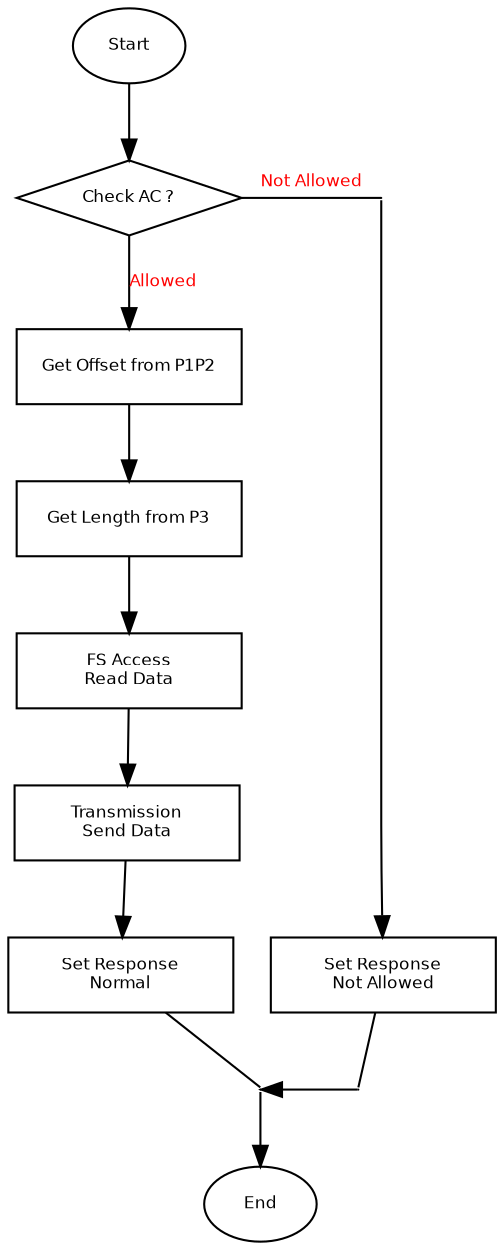 digraph Flow_StateInit {
 
 node [
         fontname = "Bitstream Vera Sans"
         fontsize = 8
         shape = "record"
     ]

 edge [
         fontname = "Bitstream Vera Sans"
         fontsize = 8
         fontcolor = "Red"
     ]

// all blocks
start [label="Start", shape="oval"];
check_ac [label="Check AC ?", shape="diamond", fixedsize=true, width=1.5]
getoffset [label="Get Offset from P1P2", shape="box", fixedsize=true, width=1.5]
getlength [label="Get Length from P3", shape="box", fixedsize=true, width=1.5]
getdata [label="FS Access\nRead Data", shape="box", fixedsize=true, width=1.5]
send [label="Transmission\nSend Data", shape="box", fixedsize=true, width=1.5]
{
rank=same;
set_sw1 [label="Set Response\nNormal", shape="box", fixedsize=true, width=1.5]
set_sw2 [label="Set Response\nNot Allowed", shape="box", fixedsize=true, width=1.5]
}

end [label="End", shape="oval"];

// relations
start -> check_ac

c0b [width=0, shape="point", label="."];
check_ac -> getoffset [label="Allowed"]
getoffset -> getlength
getlength -> getdata
getdata -> send
send -> set_sw1
set_sw1 -> c0b [arrowhead=none]

c1a [width=0, shape="point", label="."];
c1b [width=0, shape="point", label="."];
{rank=same; check_ac -> c1a [label="Not Allowed", arrowhead=none];}
c1a -> set_sw2
set_sw2 -> c1b [arrowhead=none]

{
rank=same
c0b -> c1b [dir=back]
}
c0b -> end

}
